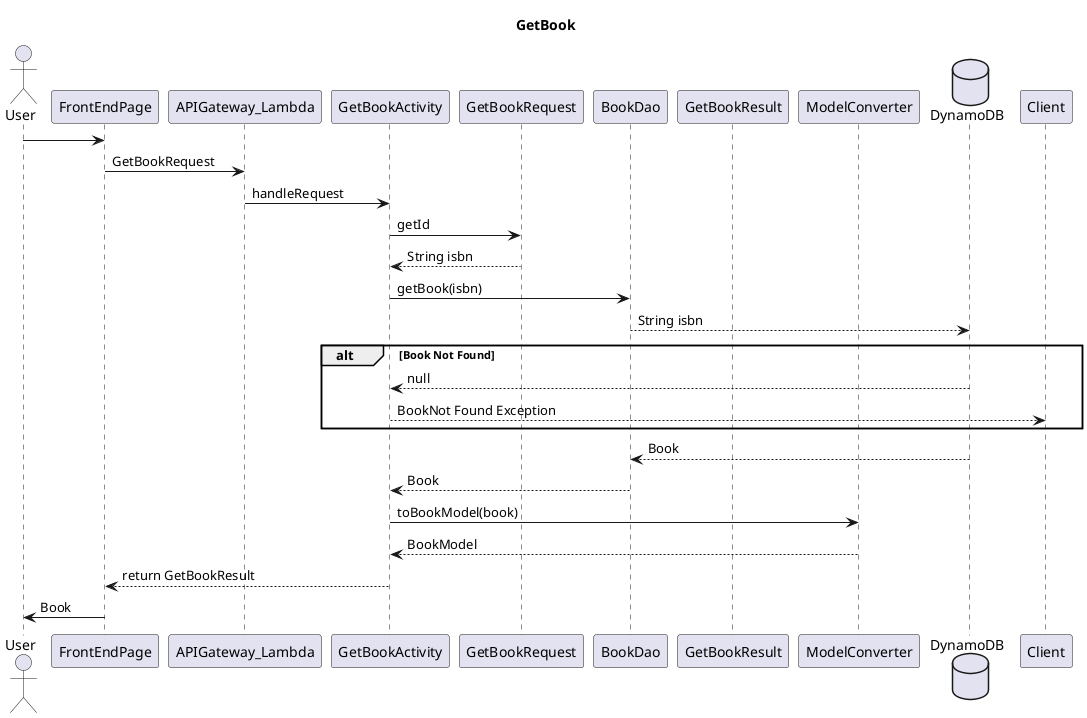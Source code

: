 @startuml
title GetBook
actor User

participant FrontEndPage
participant APIGateway_Lambda
participant GetBookActivity
participant GetBookRequest
participant BookDao
participant GetBookResult
participant ModelConverter
database DynamoDB

User -> FrontEndPage
FrontEndPage -> APIGateway_Lambda : GetBookRequest
APIGateway_Lambda  -> GetBookActivity : handleRequest
GetBookActivity ->GetBookRequest : getId
GetBookRequest --> GetBookActivity : String isbn
GetBookActivity -> BookDao : getBook(isbn)
BookDao --> DynamoDB : String isbn
alt Book Not Found
 DynamoDB --> GetBookActivity : null
 GetBookActivity --> Client: BookNot Found Exception
 end
 DynamoDB --> BookDao : Book
BookDao --> GetBookActivity: Book
GetBookActivity -> ModelConverter : toBookModel(book)
ModelConverter --> GetBookActivity : BookModel
GetBookActivity --> FrontEndPage : return GetBookResult
FrontEndPage -> User : Book

@enduml